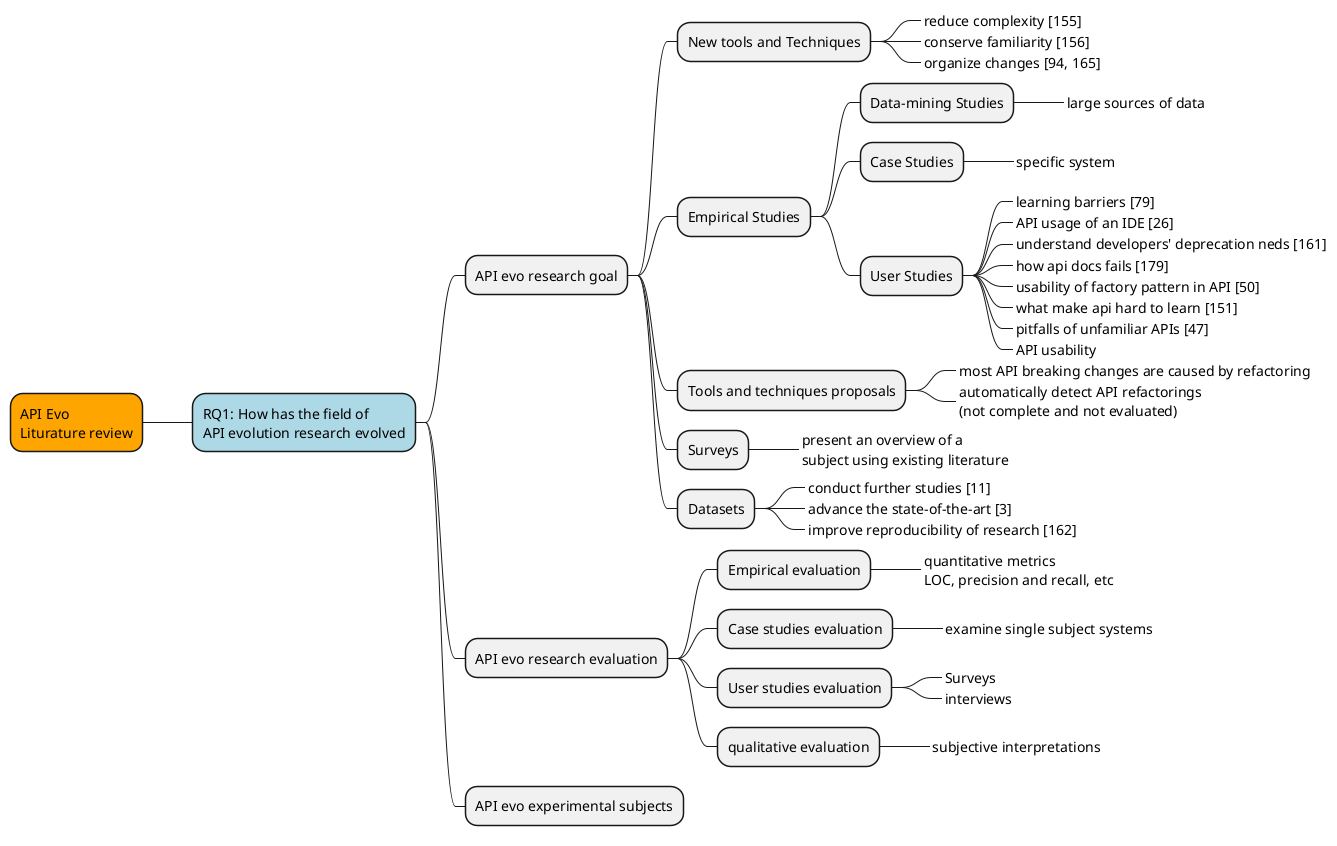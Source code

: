 @startmindmap api_evo_lit_review

*[#Orange]:API Evo
Liturature review;

**[#LightBlue]:RQ1: How has the field of
API evolution research evolved;

*** API evo research goal
**** New tools and Techniques
*****_ reduce complexity [155]
*****_ conserve familiarity [156]
*****_ organize changes [94, 165]

**** Empirical Studies
***** Data-mining Studies
******_ large sources of data

***** Case Studies
******_ specific system

***** User Studies
******_ learning barriers [79]
******_ API usage of an IDE [26]
******_ understand developers' deprecation neds [161]
******_ how api docs fails [179]
******_ usability of factory pattern in API [50]
******_ what make api hard to learn [151]
******_ pitfalls of unfamiliar APIs [47]
******_ API usability


**** Tools and techniques proposals
*****_ most API breaking changes are caused by refactoring
*****_:automatically detect API refactorings
(not complete and not evaluated);

**** Surveys
*****_:present an overview of a
subject using existing literature;

**** Datasets
*****_ conduct further studies [11]
*****_ advance the state-of-the-art [3]
*****_ improve reproducibility of research [162]

*** API evo research evaluation
**** Empirical evaluation
*****_:quantitative metrics
LOC, precision and recall, etc;

**** Case studies evaluation
*****_ examine single subject systems

**** User studies evaluation
*****_ Surveys
*****_ interviews

**** qualitative evaluation
*****_ subjective interpretations


*** API evo experimental subjects


@endmindmap